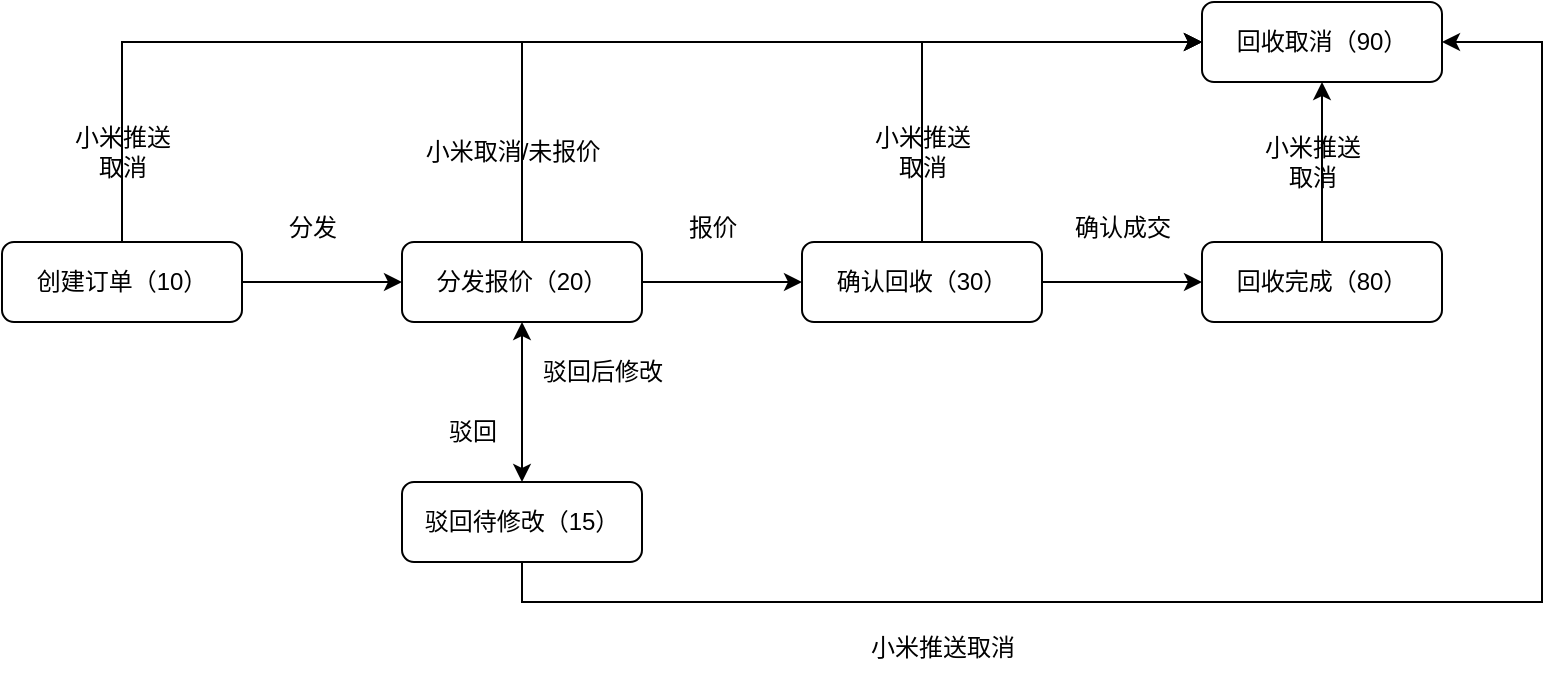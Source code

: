 <mxfile version="21.2.9" type="github">
  <diagram id="C5RBs43oDa-KdzZeNtuy" name="Page-1">
    <mxGraphModel dx="1434" dy="764" grid="1" gridSize="10" guides="1" tooltips="1" connect="1" arrows="1" fold="1" page="1" pageScale="1" pageWidth="827" pageHeight="1169" math="0" shadow="0">
      <root>
        <mxCell id="WIyWlLk6GJQsqaUBKTNV-0" />
        <mxCell id="WIyWlLk6GJQsqaUBKTNV-1" parent="WIyWlLk6GJQsqaUBKTNV-0" />
        <mxCell id="d_qrDLeq_nj4rWxYStcQ-5" value="" style="edgeStyle=orthogonalEdgeStyle;rounded=0;orthogonalLoop=1;jettySize=auto;html=1;" parent="WIyWlLk6GJQsqaUBKTNV-1" source="WIyWlLk6GJQsqaUBKTNV-3" target="d_qrDLeq_nj4rWxYStcQ-4" edge="1">
          <mxGeometry relative="1" as="geometry" />
        </mxCell>
        <mxCell id="d_qrDLeq_nj4rWxYStcQ-26" style="edgeStyle=orthogonalEdgeStyle;rounded=0;orthogonalLoop=1;jettySize=auto;html=1;exitX=0.5;exitY=0;exitDx=0;exitDy=0;entryX=0;entryY=0.5;entryDx=0;entryDy=0;" parent="WIyWlLk6GJQsqaUBKTNV-1" source="WIyWlLk6GJQsqaUBKTNV-3" target="d_qrDLeq_nj4rWxYStcQ-20" edge="1">
          <mxGeometry relative="1" as="geometry" />
        </mxCell>
        <mxCell id="WIyWlLk6GJQsqaUBKTNV-3" value="创建订单（10）" style="rounded=1;whiteSpace=wrap;html=1;fontSize=12;glass=0;strokeWidth=1;shadow=0;" parent="WIyWlLk6GJQsqaUBKTNV-1" vertex="1">
          <mxGeometry x="20" y="160" width="120" height="40" as="geometry" />
        </mxCell>
        <mxCell id="d_qrDLeq_nj4rWxYStcQ-9" value="" style="edgeStyle=orthogonalEdgeStyle;rounded=0;orthogonalLoop=1;jettySize=auto;html=1;" parent="WIyWlLk6GJQsqaUBKTNV-1" source="d_qrDLeq_nj4rWxYStcQ-4" target="d_qrDLeq_nj4rWxYStcQ-8" edge="1">
          <mxGeometry relative="1" as="geometry" />
        </mxCell>
        <mxCell id="d_qrDLeq_nj4rWxYStcQ-25" style="edgeStyle=orthogonalEdgeStyle;rounded=0;orthogonalLoop=1;jettySize=auto;html=1;exitX=0.5;exitY=0;exitDx=0;exitDy=0;entryX=0;entryY=0.5;entryDx=0;entryDy=0;" parent="WIyWlLk6GJQsqaUBKTNV-1" source="d_qrDLeq_nj4rWxYStcQ-4" target="d_qrDLeq_nj4rWxYStcQ-20" edge="1">
          <mxGeometry relative="1" as="geometry" />
        </mxCell>
        <mxCell id="d_qrDLeq_nj4rWxYStcQ-4" value="分发报价（20）" style="rounded=1;whiteSpace=wrap;html=1;fontSize=12;glass=0;strokeWidth=1;shadow=0;" parent="WIyWlLk6GJQsqaUBKTNV-1" vertex="1">
          <mxGeometry x="220" y="160" width="120" height="40" as="geometry" />
        </mxCell>
        <mxCell id="d_qrDLeq_nj4rWxYStcQ-27" style="edgeStyle=orthogonalEdgeStyle;rounded=0;orthogonalLoop=1;jettySize=auto;html=1;exitX=0.5;exitY=1;exitDx=0;exitDy=0;entryX=1;entryY=0.5;entryDx=0;entryDy=0;" parent="WIyWlLk6GJQsqaUBKTNV-1" source="d_qrDLeq_nj4rWxYStcQ-6" target="d_qrDLeq_nj4rWxYStcQ-20" edge="1">
          <mxGeometry relative="1" as="geometry">
            <Array as="points">
              <mxPoint x="280" y="340" />
              <mxPoint x="790" y="340" />
              <mxPoint x="790" y="60" />
            </Array>
          </mxGeometry>
        </mxCell>
        <mxCell id="d_qrDLeq_nj4rWxYStcQ-6" value="驳回待修改（15）" style="rounded=1;whiteSpace=wrap;html=1;fontSize=12;glass=0;strokeWidth=1;shadow=0;" parent="WIyWlLk6GJQsqaUBKTNV-1" vertex="1">
          <mxGeometry x="220" y="280" width="120" height="40" as="geometry" />
        </mxCell>
        <mxCell id="d_qrDLeq_nj4rWxYStcQ-11" value="" style="edgeStyle=orthogonalEdgeStyle;rounded=0;orthogonalLoop=1;jettySize=auto;html=1;" parent="WIyWlLk6GJQsqaUBKTNV-1" source="d_qrDLeq_nj4rWxYStcQ-8" target="d_qrDLeq_nj4rWxYStcQ-10" edge="1">
          <mxGeometry relative="1" as="geometry" />
        </mxCell>
        <mxCell id="d_qrDLeq_nj4rWxYStcQ-22" style="edgeStyle=orthogonalEdgeStyle;rounded=0;orthogonalLoop=1;jettySize=auto;html=1;exitX=0.5;exitY=0;exitDx=0;exitDy=0;entryX=0;entryY=0.5;entryDx=0;entryDy=0;" parent="WIyWlLk6GJQsqaUBKTNV-1" source="d_qrDLeq_nj4rWxYStcQ-8" target="d_qrDLeq_nj4rWxYStcQ-20" edge="1">
          <mxGeometry relative="1" as="geometry" />
        </mxCell>
        <mxCell id="d_qrDLeq_nj4rWxYStcQ-8" value="确认回收（30）" style="rounded=1;whiteSpace=wrap;html=1;fontSize=12;glass=0;strokeWidth=1;shadow=0;" parent="WIyWlLk6GJQsqaUBKTNV-1" vertex="1">
          <mxGeometry x="420" y="160" width="120" height="40" as="geometry" />
        </mxCell>
        <mxCell id="4RZWFa0C3hCtXEvBg9y7-0" style="edgeStyle=orthogonalEdgeStyle;rounded=0;orthogonalLoop=1;jettySize=auto;html=1;exitX=0.5;exitY=0;exitDx=0;exitDy=0;entryX=0.5;entryY=1;entryDx=0;entryDy=0;" edge="1" parent="WIyWlLk6GJQsqaUBKTNV-1" source="d_qrDLeq_nj4rWxYStcQ-10" target="d_qrDLeq_nj4rWxYStcQ-20">
          <mxGeometry relative="1" as="geometry" />
        </mxCell>
        <mxCell id="d_qrDLeq_nj4rWxYStcQ-10" value="回收完成（80）" style="rounded=1;whiteSpace=wrap;html=1;fontSize=12;glass=0;strokeWidth=1;shadow=0;" parent="WIyWlLk6GJQsqaUBKTNV-1" vertex="1">
          <mxGeometry x="620" y="160" width="120" height="40" as="geometry" />
        </mxCell>
        <mxCell id="d_qrDLeq_nj4rWxYStcQ-12" value="分发" style="text;html=1;align=center;verticalAlign=middle;resizable=0;points=[];autosize=1;strokeColor=none;fillColor=none;" parent="WIyWlLk6GJQsqaUBKTNV-1" vertex="1">
          <mxGeometry x="150" y="138" width="50" height="30" as="geometry" />
        </mxCell>
        <mxCell id="d_qrDLeq_nj4rWxYStcQ-13" value="报价" style="text;html=1;align=center;verticalAlign=middle;resizable=0;points=[];autosize=1;strokeColor=none;fillColor=none;" parent="WIyWlLk6GJQsqaUBKTNV-1" vertex="1">
          <mxGeometry x="350" y="138" width="50" height="30" as="geometry" />
        </mxCell>
        <mxCell id="d_qrDLeq_nj4rWxYStcQ-14" value="驳回" style="text;html=1;align=center;verticalAlign=middle;resizable=0;points=[];autosize=1;strokeColor=none;fillColor=none;" parent="WIyWlLk6GJQsqaUBKTNV-1" vertex="1">
          <mxGeometry x="230" y="240" width="50" height="30" as="geometry" />
        </mxCell>
        <mxCell id="d_qrDLeq_nj4rWxYStcQ-15" value="" style="endArrow=classic;startArrow=classic;html=1;rounded=0;entryX=0.5;entryY=1;entryDx=0;entryDy=0;exitX=0.5;exitY=0;exitDx=0;exitDy=0;" parent="WIyWlLk6GJQsqaUBKTNV-1" source="d_qrDLeq_nj4rWxYStcQ-6" target="d_qrDLeq_nj4rWxYStcQ-4" edge="1">
          <mxGeometry width="50" height="50" relative="1" as="geometry">
            <mxPoint x="255" y="268" as="sourcePoint" />
            <mxPoint x="305" y="218" as="targetPoint" />
          </mxGeometry>
        </mxCell>
        <mxCell id="d_qrDLeq_nj4rWxYStcQ-16" value="驳回后修改" style="text;html=1;align=center;verticalAlign=middle;resizable=0;points=[];autosize=1;strokeColor=none;fillColor=none;" parent="WIyWlLk6GJQsqaUBKTNV-1" vertex="1">
          <mxGeometry x="280" y="210" width="80" height="30" as="geometry" />
        </mxCell>
        <mxCell id="d_qrDLeq_nj4rWxYStcQ-17" value="确认成交" style="text;html=1;align=center;verticalAlign=middle;resizable=0;points=[];autosize=1;strokeColor=none;fillColor=none;" parent="WIyWlLk6GJQsqaUBKTNV-1" vertex="1">
          <mxGeometry x="545" y="138" width="70" height="30" as="geometry" />
        </mxCell>
        <mxCell id="d_qrDLeq_nj4rWxYStcQ-20" value="回收取消（90）" style="rounded=1;whiteSpace=wrap;html=1;fontSize=12;glass=0;strokeWidth=1;shadow=0;" parent="WIyWlLk6GJQsqaUBKTNV-1" vertex="1">
          <mxGeometry x="620" y="40" width="120" height="40" as="geometry" />
        </mxCell>
        <mxCell id="d_qrDLeq_nj4rWxYStcQ-29" value="小米推送&lt;br&gt;取消" style="text;html=1;align=center;verticalAlign=middle;resizable=0;points=[];autosize=1;strokeColor=none;fillColor=none;" parent="WIyWlLk6GJQsqaUBKTNV-1" vertex="1">
          <mxGeometry x="45" y="95" width="70" height="40" as="geometry" />
        </mxCell>
        <mxCell id="d_qrDLeq_nj4rWxYStcQ-30" value="小米取消/未报价" style="text;html=1;align=center;verticalAlign=middle;resizable=0;points=[];autosize=1;strokeColor=none;fillColor=none;" parent="WIyWlLk6GJQsqaUBKTNV-1" vertex="1">
          <mxGeometry x="220" y="100" width="110" height="30" as="geometry" />
        </mxCell>
        <mxCell id="d_qrDLeq_nj4rWxYStcQ-31" value="小米推送&lt;br&gt;取消" style="text;html=1;align=center;verticalAlign=middle;resizable=0;points=[];autosize=1;strokeColor=none;fillColor=none;" parent="WIyWlLk6GJQsqaUBKTNV-1" vertex="1">
          <mxGeometry x="445" y="95" width="70" height="40" as="geometry" />
        </mxCell>
        <mxCell id="d_qrDLeq_nj4rWxYStcQ-35" value="小米推送取消" style="text;html=1;align=center;verticalAlign=middle;resizable=0;points=[];autosize=1;strokeColor=none;fillColor=none;" parent="WIyWlLk6GJQsqaUBKTNV-1" vertex="1">
          <mxGeometry x="440" y="348" width="100" height="30" as="geometry" />
        </mxCell>
        <mxCell id="4RZWFa0C3hCtXEvBg9y7-1" value="小米推送&lt;br&gt;取消" style="text;html=1;align=center;verticalAlign=middle;resizable=0;points=[];autosize=1;strokeColor=none;fillColor=none;" vertex="1" parent="WIyWlLk6GJQsqaUBKTNV-1">
          <mxGeometry x="640" y="100" width="70" height="40" as="geometry" />
        </mxCell>
      </root>
    </mxGraphModel>
  </diagram>
</mxfile>
